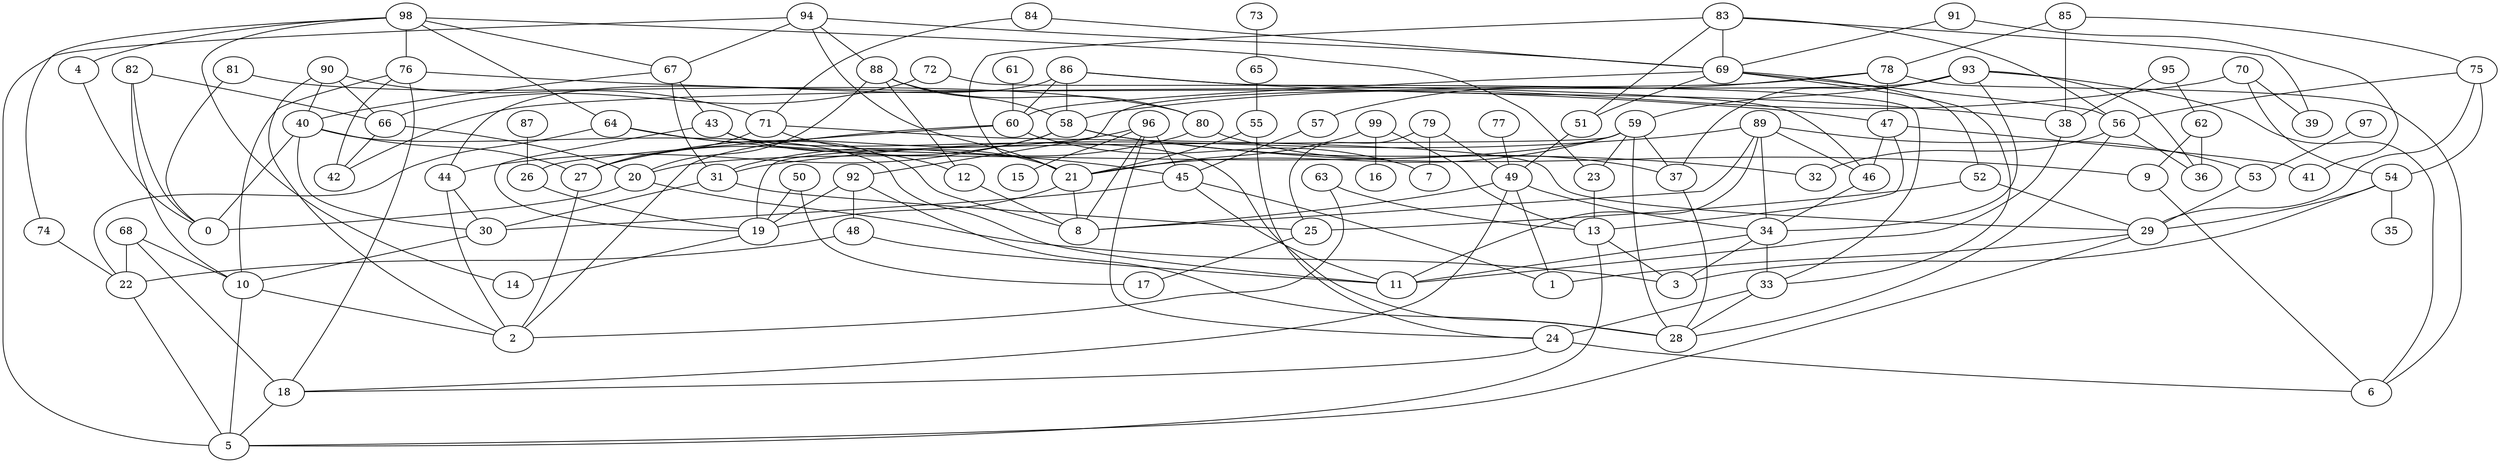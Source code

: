 /* Created by igraph 0.7.0 */
graph {
  0;
  1;
  2;
  3;
  4;
  5;
  6;
  7;
  8;
  9;
  10;
  11;
  12;
  13;
  14;
  15;
  16;
  17;
  18;
  19;
  20;
  21;
  22;
  23;
  24;
  25;
  26;
  27;
  28;
  29;
  30;
  31;
  32;
  33;
  34;
  35;
  36;
  37;
  38;
  39;
  40;
  41;
  42;
  43;
  44;
  45;
  46;
  47;
  48;
  49;
  50;
  51;
  52;
  53;
  54;
  55;
  56;
  57;
  58;
  59;
  60;
  61;
  62;
  63;
  64;
  65;
  66;
  67;
  68;
  69;
  70;
  71;
  72;
  73;
  74;
  75;
  76;
  77;
  78;
  79;
  80;
  81;
  82;
  83;
  84;
  85;
  86;
  87;
  88;
  89;
  90;
  91;
  92;
  93;
  94;
  95;
  96;
  97;
  98;
  99;

  4 -- 0;
  20 -- 0;
  40 -- 0;
  81 -- 0;
  82 -- 0;
  29 -- 1;
  45 -- 1;
  49 -- 1;
  10 -- 2;
  27 -- 2;
  44 -- 2;
  60 -- 2;
  63 -- 2;
  90 -- 2;
  13 -- 3;
  20 -- 3;
  34 -- 3;
  54 -- 3;
  98 -- 4;
  10 -- 5;
  13 -- 5;
  18 -- 5;
  22 -- 5;
  29 -- 5;
  94 -- 5;
  9 -- 6;
  24 -- 6;
  78 -- 6;
  93 -- 6;
  60 -- 7;
  79 -- 7;
  12 -- 8;
  21 -- 8;
  49 -- 8;
  64 -- 8;
  89 -- 8;
  96 -- 8;
  58 -- 9;
  62 -- 9;
  30 -- 10;
  68 -- 10;
  76 -- 10;
  82 -- 10;
  34 -- 11;
  38 -- 11;
  40 -- 11;
  45 -- 11;
  48 -- 11;
  89 -- 11;
  43 -- 12;
  88 -- 12;
  23 -- 13;
  47 -- 13;
  63 -- 13;
  99 -- 13;
  19 -- 14;
  98 -- 14;
  96 -- 15;
  99 -- 16;
  25 -- 17;
  50 -- 17;
  24 -- 18;
  49 -- 18;
  68 -- 18;
  76 -- 18;
  21 -- 19;
  26 -- 19;
  43 -- 19;
  50 -- 19;
  59 -- 19;
  92 -- 19;
  59 -- 20;
  66 -- 20;
  88 -- 20;
  55 -- 21;
  59 -- 21;
  71 -- 21;
  83 -- 21;
  94 -- 21;
  99 -- 21;
  48 -- 22;
  64 -- 22;
  68 -- 22;
  74 -- 22;
  59 -- 23;
  98 -- 23;
  33 -- 24;
  55 -- 24;
  96 -- 24;
  31 -- 25;
  52 -- 25;
  79 -- 25;
  60 -- 26;
  87 -- 26;
  40 -- 27;
  58 -- 27;
  71 -- 27;
  96 -- 27;
  33 -- 28;
  37 -- 28;
  43 -- 28;
  56 -- 28;
  59 -- 28;
  92 -- 28;
  52 -- 29;
  53 -- 29;
  54 -- 29;
  71 -- 29;
  75 -- 29;
  31 -- 30;
  40 -- 30;
  44 -- 30;
  45 -- 30;
  67 -- 31;
  80 -- 31;
  89 -- 31;
  56 -- 32;
  58 -- 32;
  34 -- 33;
  69 -- 33;
  72 -- 33;
  46 -- 34;
  49 -- 34;
  89 -- 34;
  93 -- 34;
  54 -- 35;
  56 -- 36;
  62 -- 36;
  93 -- 36;
  59 -- 37;
  80 -- 37;
  93 -- 37;
  85 -- 38;
  86 -- 38;
  95 -- 38;
  70 -- 39;
  83 -- 39;
  67 -- 40;
  90 -- 40;
  47 -- 41;
  91 -- 41;
  66 -- 42;
  76 -- 42;
  78 -- 42;
  67 -- 43;
  58 -- 44;
  86 -- 44;
  57 -- 45;
  64 -- 45;
  96 -- 45;
  47 -- 46;
  86 -- 46;
  89 -- 46;
  76 -- 47;
  78 -- 47;
  92 -- 48;
  51 -- 49;
  77 -- 49;
  79 -- 49;
  69 -- 51;
  83 -- 51;
  69 -- 52;
  89 -- 53;
  97 -- 53;
  70 -- 54;
  75 -- 54;
  65 -- 55;
  69 -- 56;
  75 -- 56;
  83 -- 56;
  78 -- 57;
  70 -- 58;
  86 -- 58;
  88 -- 58;
  93 -- 59;
  61 -- 60;
  69 -- 60;
  86 -- 60;
  95 -- 62;
  98 -- 64;
  73 -- 65;
  72 -- 66;
  82 -- 66;
  90 -- 66;
  94 -- 67;
  98 -- 67;
  83 -- 69;
  84 -- 69;
  91 -- 69;
  94 -- 69;
  84 -- 71;
  90 -- 71;
  98 -- 74;
  85 -- 75;
  98 -- 76;
  85 -- 78;
  81 -- 80;
  88 -- 80;
  94 -- 88;
  93 -- 92;
}
